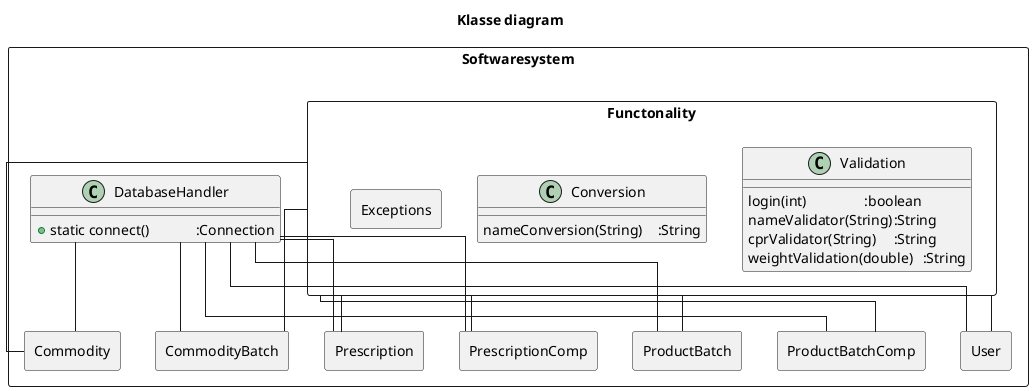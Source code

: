 @startuml
skinparam linetype ortho
title Klasse diagram
rectangle "Softwaresystem" {

    rectangle "User" as usr{
    }
    rectangle "Commodity" as com{
    }
    rectangle "CommodityBatch" as cob{
    }
    rectangle "Prescription" as pre {
    }
    rectangle "PrescriptionComp" as prc{
    }
    rectangle "ProductBatch" as pro {
    }
    rectangle "ProductBatchComp" as prb{
    }
    class "DatabaseHandler" as dbhdlr {
        + static connect()\t\t:Connection
    }

    rectangle "Functonality" as fun {
        class "Validation" as valida {
            login(int)\t\t:boolean
            nameValidator(String)\t:String
            cprValidator(String)\t:String
            weightValidation(double)\t:String
        }
        class "Conversion" as conver {
            nameConversion(String)\t:String
        }
        rectangle "Exceptions" as exe {
        }
    }
}


usr -u- fun
com -u- fun
cob -u- fun
pre -u- fun
prc -u- fun
pro -u- fun
prb -u- fun

usr -u- dbhdlr
com -u- dbhdlr
cob -u- dbhdlr
pre -u- dbhdlr
prc -u- dbhdlr
pro -u- dbhdlr
prb -u- dbhdlr
@enduml
